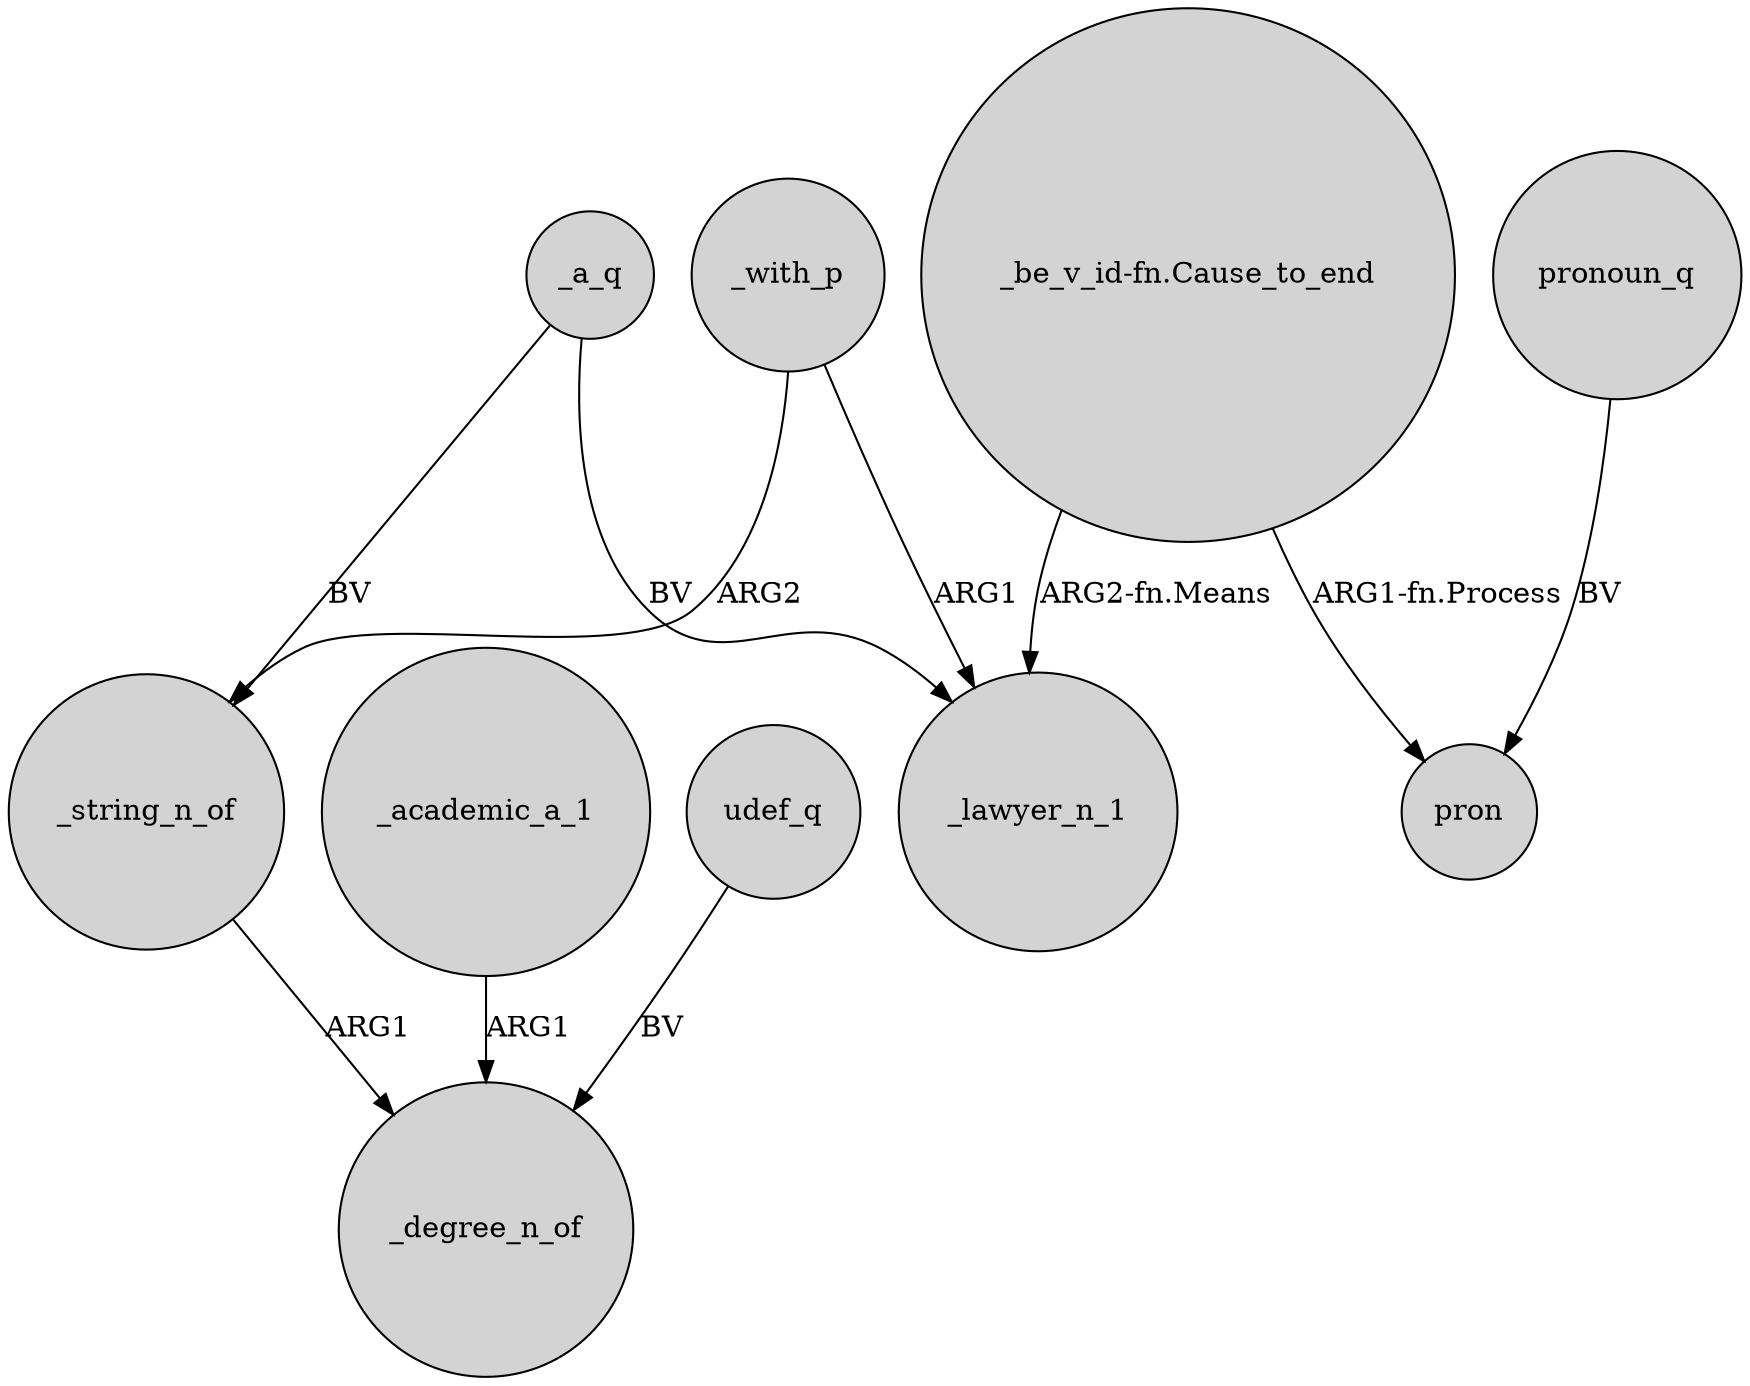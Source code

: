 digraph {
	node [shape=circle style=filled]
	_string_n_of -> _degree_n_of [label=ARG1]
	_with_p -> _string_n_of [label=ARG2]
	"_be_v_id-fn.Cause_to_end" -> _lawyer_n_1 [label="ARG2-fn.Means"]
	_academic_a_1 -> _degree_n_of [label=ARG1]
	_a_q -> _string_n_of [label=BV]
	pronoun_q -> pron [label=BV]
	"_be_v_id-fn.Cause_to_end" -> pron [label="ARG1-fn.Process"]
	_a_q -> _lawyer_n_1 [label=BV]
	_with_p -> _lawyer_n_1 [label=ARG1]
	udef_q -> _degree_n_of [label=BV]
}
